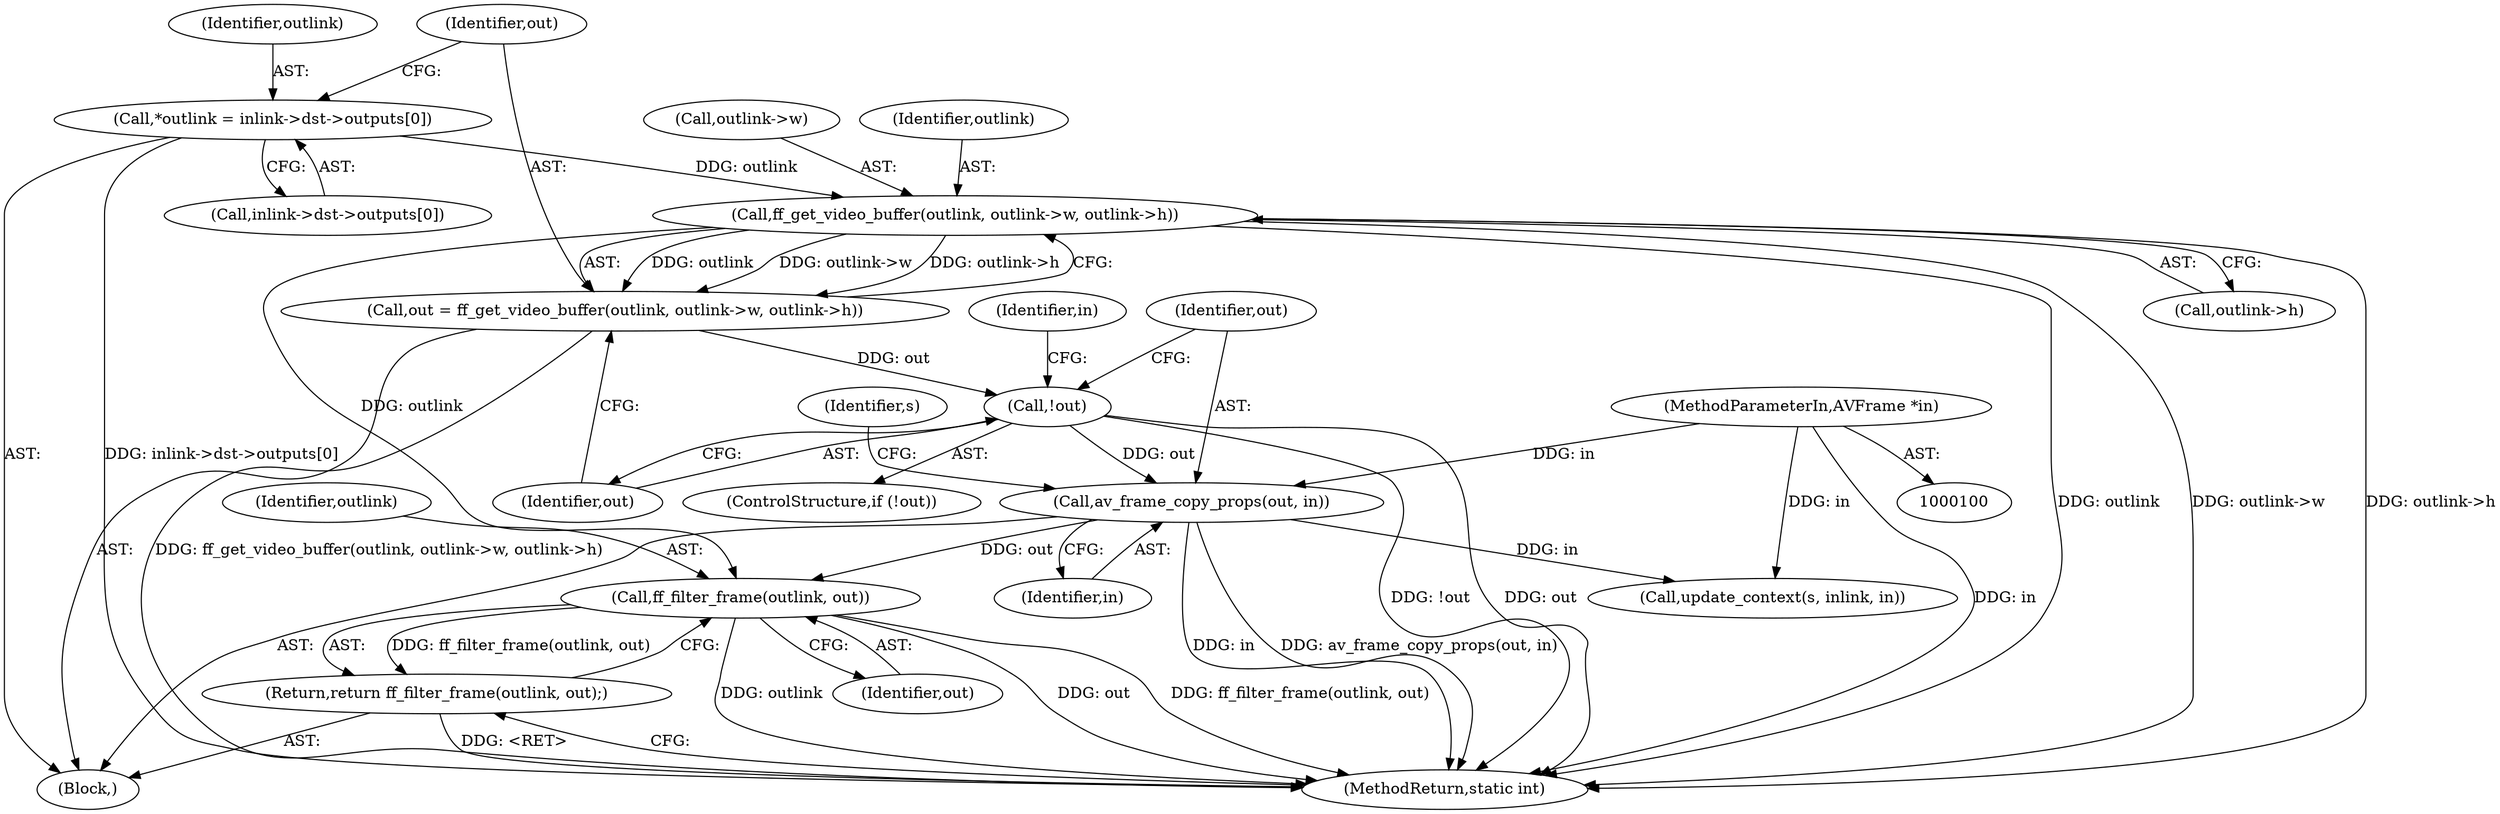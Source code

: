digraph "0_FFmpeg_e43a0a232dbf6d3c161823c2e07c52e76227a1bc_10@pointer" {
"1000508" [label="(Call,ff_filter_frame(outlink, out))"];
"1000131" [label="(Call,ff_get_video_buffer(outlink, outlink->w, outlink->h))"];
"1000119" [label="(Call,*outlink = inlink->dst->outputs[0])"];
"1000149" [label="(Call,av_frame_copy_props(out, in))"];
"1000140" [label="(Call,!out)"];
"1000129" [label="(Call,out = ff_get_video_buffer(outlink, outlink->w, outlink->h))"];
"1000102" [label="(MethodParameterIn,AVFrame *in)"];
"1000507" [label="(Return,return ff_filter_frame(outlink, out);)"];
"1000133" [label="(Call,outlink->w)"];
"1000509" [label="(Identifier,outlink)"];
"1000140" [label="(Call,!out)"];
"1000129" [label="(Call,out = ff_get_video_buffer(outlink, outlink->w, outlink->h))"];
"1000155" [label="(Identifier,s)"];
"1000102" [label="(MethodParameterIn,AVFrame *in)"];
"1000136" [label="(Call,outlink->h)"];
"1000139" [label="(ControlStructure,if (!out))"];
"1000507" [label="(Return,return ff_filter_frame(outlink, out);)"];
"1000508" [label="(Call,ff_filter_frame(outlink, out))"];
"1000103" [label="(Block,)"];
"1000145" [label="(Identifier,in)"];
"1000130" [label="(Identifier,out)"];
"1000119" [label="(Call,*outlink = inlink->dst->outputs[0])"];
"1000121" [label="(Call,inlink->dst->outputs[0])"];
"1000151" [label="(Identifier,in)"];
"1000511" [label="(MethodReturn,static int)"];
"1000132" [label="(Identifier,outlink)"];
"1000149" [label="(Call,av_frame_copy_props(out, in))"];
"1000158" [label="(Call,update_context(s, inlink, in))"];
"1000131" [label="(Call,ff_get_video_buffer(outlink, outlink->w, outlink->h))"];
"1000150" [label="(Identifier,out)"];
"1000120" [label="(Identifier,outlink)"];
"1000141" [label="(Identifier,out)"];
"1000510" [label="(Identifier,out)"];
"1000508" -> "1000507"  [label="AST: "];
"1000508" -> "1000510"  [label="CFG: "];
"1000509" -> "1000508"  [label="AST: "];
"1000510" -> "1000508"  [label="AST: "];
"1000507" -> "1000508"  [label="CFG: "];
"1000508" -> "1000511"  [label="DDG: outlink"];
"1000508" -> "1000511"  [label="DDG: out"];
"1000508" -> "1000511"  [label="DDG: ff_filter_frame(outlink, out)"];
"1000508" -> "1000507"  [label="DDG: ff_filter_frame(outlink, out)"];
"1000131" -> "1000508"  [label="DDG: outlink"];
"1000149" -> "1000508"  [label="DDG: out"];
"1000131" -> "1000129"  [label="AST: "];
"1000131" -> "1000136"  [label="CFG: "];
"1000132" -> "1000131"  [label="AST: "];
"1000133" -> "1000131"  [label="AST: "];
"1000136" -> "1000131"  [label="AST: "];
"1000129" -> "1000131"  [label="CFG: "];
"1000131" -> "1000511"  [label="DDG: outlink"];
"1000131" -> "1000511"  [label="DDG: outlink->w"];
"1000131" -> "1000511"  [label="DDG: outlink->h"];
"1000131" -> "1000129"  [label="DDG: outlink"];
"1000131" -> "1000129"  [label="DDG: outlink->w"];
"1000131" -> "1000129"  [label="DDG: outlink->h"];
"1000119" -> "1000131"  [label="DDG: outlink"];
"1000119" -> "1000103"  [label="AST: "];
"1000119" -> "1000121"  [label="CFG: "];
"1000120" -> "1000119"  [label="AST: "];
"1000121" -> "1000119"  [label="AST: "];
"1000130" -> "1000119"  [label="CFG: "];
"1000119" -> "1000511"  [label="DDG: inlink->dst->outputs[0]"];
"1000149" -> "1000103"  [label="AST: "];
"1000149" -> "1000151"  [label="CFG: "];
"1000150" -> "1000149"  [label="AST: "];
"1000151" -> "1000149"  [label="AST: "];
"1000155" -> "1000149"  [label="CFG: "];
"1000149" -> "1000511"  [label="DDG: in"];
"1000149" -> "1000511"  [label="DDG: av_frame_copy_props(out, in)"];
"1000140" -> "1000149"  [label="DDG: out"];
"1000102" -> "1000149"  [label="DDG: in"];
"1000149" -> "1000158"  [label="DDG: in"];
"1000140" -> "1000139"  [label="AST: "];
"1000140" -> "1000141"  [label="CFG: "];
"1000141" -> "1000140"  [label="AST: "];
"1000145" -> "1000140"  [label="CFG: "];
"1000150" -> "1000140"  [label="CFG: "];
"1000140" -> "1000511"  [label="DDG: out"];
"1000140" -> "1000511"  [label="DDG: !out"];
"1000129" -> "1000140"  [label="DDG: out"];
"1000129" -> "1000103"  [label="AST: "];
"1000130" -> "1000129"  [label="AST: "];
"1000141" -> "1000129"  [label="CFG: "];
"1000129" -> "1000511"  [label="DDG: ff_get_video_buffer(outlink, outlink->w, outlink->h)"];
"1000102" -> "1000100"  [label="AST: "];
"1000102" -> "1000511"  [label="DDG: in"];
"1000102" -> "1000158"  [label="DDG: in"];
"1000507" -> "1000103"  [label="AST: "];
"1000511" -> "1000507"  [label="CFG: "];
"1000507" -> "1000511"  [label="DDG: <RET>"];
}
